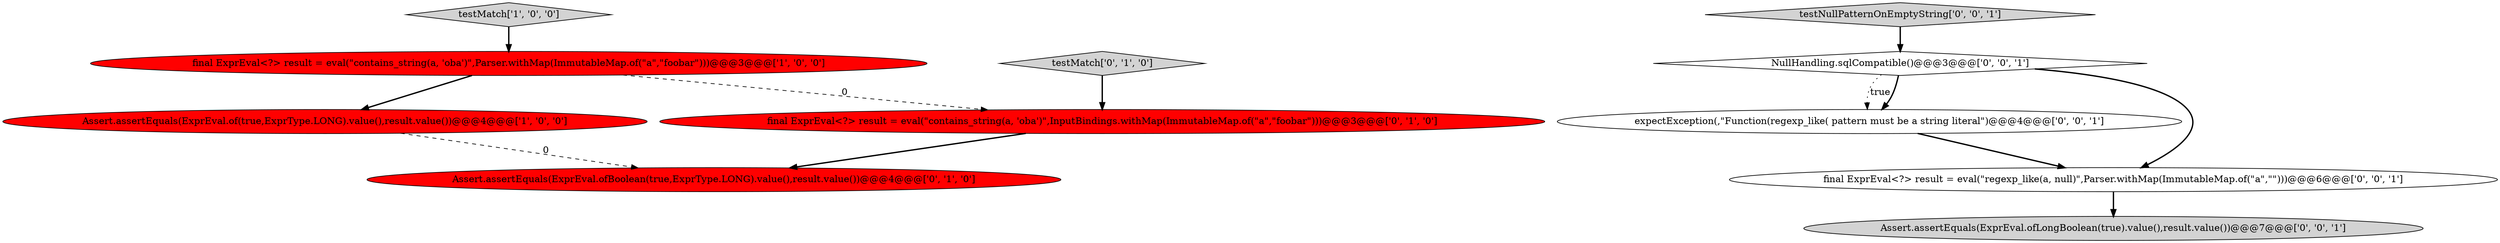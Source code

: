digraph {
4 [style = filled, label = "final ExprEval<?> result = eval(\"contains_string(a, 'oba')\",InputBindings.withMap(ImmutableMap.of(\"a\",\"foobar\")))@@@3@@@['0', '1', '0']", fillcolor = red, shape = ellipse image = "AAA1AAABBB2BBB"];
5 [style = filled, label = "testMatch['0', '1', '0']", fillcolor = lightgray, shape = diamond image = "AAA0AAABBB2BBB"];
2 [style = filled, label = "final ExprEval<?> result = eval(\"contains_string(a, 'oba')\",Parser.withMap(ImmutableMap.of(\"a\",\"foobar\")))@@@3@@@['1', '0', '0']", fillcolor = red, shape = ellipse image = "AAA1AAABBB1BBB"];
6 [style = filled, label = "NullHandling.sqlCompatible()@@@3@@@['0', '0', '1']", fillcolor = white, shape = diamond image = "AAA0AAABBB3BBB"];
7 [style = filled, label = "Assert.assertEquals(ExprEval.ofLongBoolean(true).value(),result.value())@@@7@@@['0', '0', '1']", fillcolor = lightgray, shape = ellipse image = "AAA0AAABBB3BBB"];
10 [style = filled, label = "expectException(,\"Function(regexp_like( pattern must be a string literal\")@@@4@@@['0', '0', '1']", fillcolor = white, shape = ellipse image = "AAA0AAABBB3BBB"];
1 [style = filled, label = "testMatch['1', '0', '0']", fillcolor = lightgray, shape = diamond image = "AAA0AAABBB1BBB"];
9 [style = filled, label = "final ExprEval<?> result = eval(\"regexp_like(a, null)\",Parser.withMap(ImmutableMap.of(\"a\",\"\")))@@@6@@@['0', '0', '1']", fillcolor = white, shape = ellipse image = "AAA0AAABBB3BBB"];
8 [style = filled, label = "testNullPatternOnEmptyString['0', '0', '1']", fillcolor = lightgray, shape = diamond image = "AAA0AAABBB3BBB"];
3 [style = filled, label = "Assert.assertEquals(ExprEval.ofBoolean(true,ExprType.LONG).value(),result.value())@@@4@@@['0', '1', '0']", fillcolor = red, shape = ellipse image = "AAA1AAABBB2BBB"];
0 [style = filled, label = "Assert.assertEquals(ExprEval.of(true,ExprType.LONG).value(),result.value())@@@4@@@['1', '0', '0']", fillcolor = red, shape = ellipse image = "AAA1AAABBB1BBB"];
6->10 [style = dotted, label="true"];
4->3 [style = bold, label=""];
1->2 [style = bold, label=""];
2->0 [style = bold, label=""];
10->9 [style = bold, label=""];
8->6 [style = bold, label=""];
0->3 [style = dashed, label="0"];
6->9 [style = bold, label=""];
9->7 [style = bold, label=""];
6->10 [style = bold, label=""];
5->4 [style = bold, label=""];
2->4 [style = dashed, label="0"];
}
